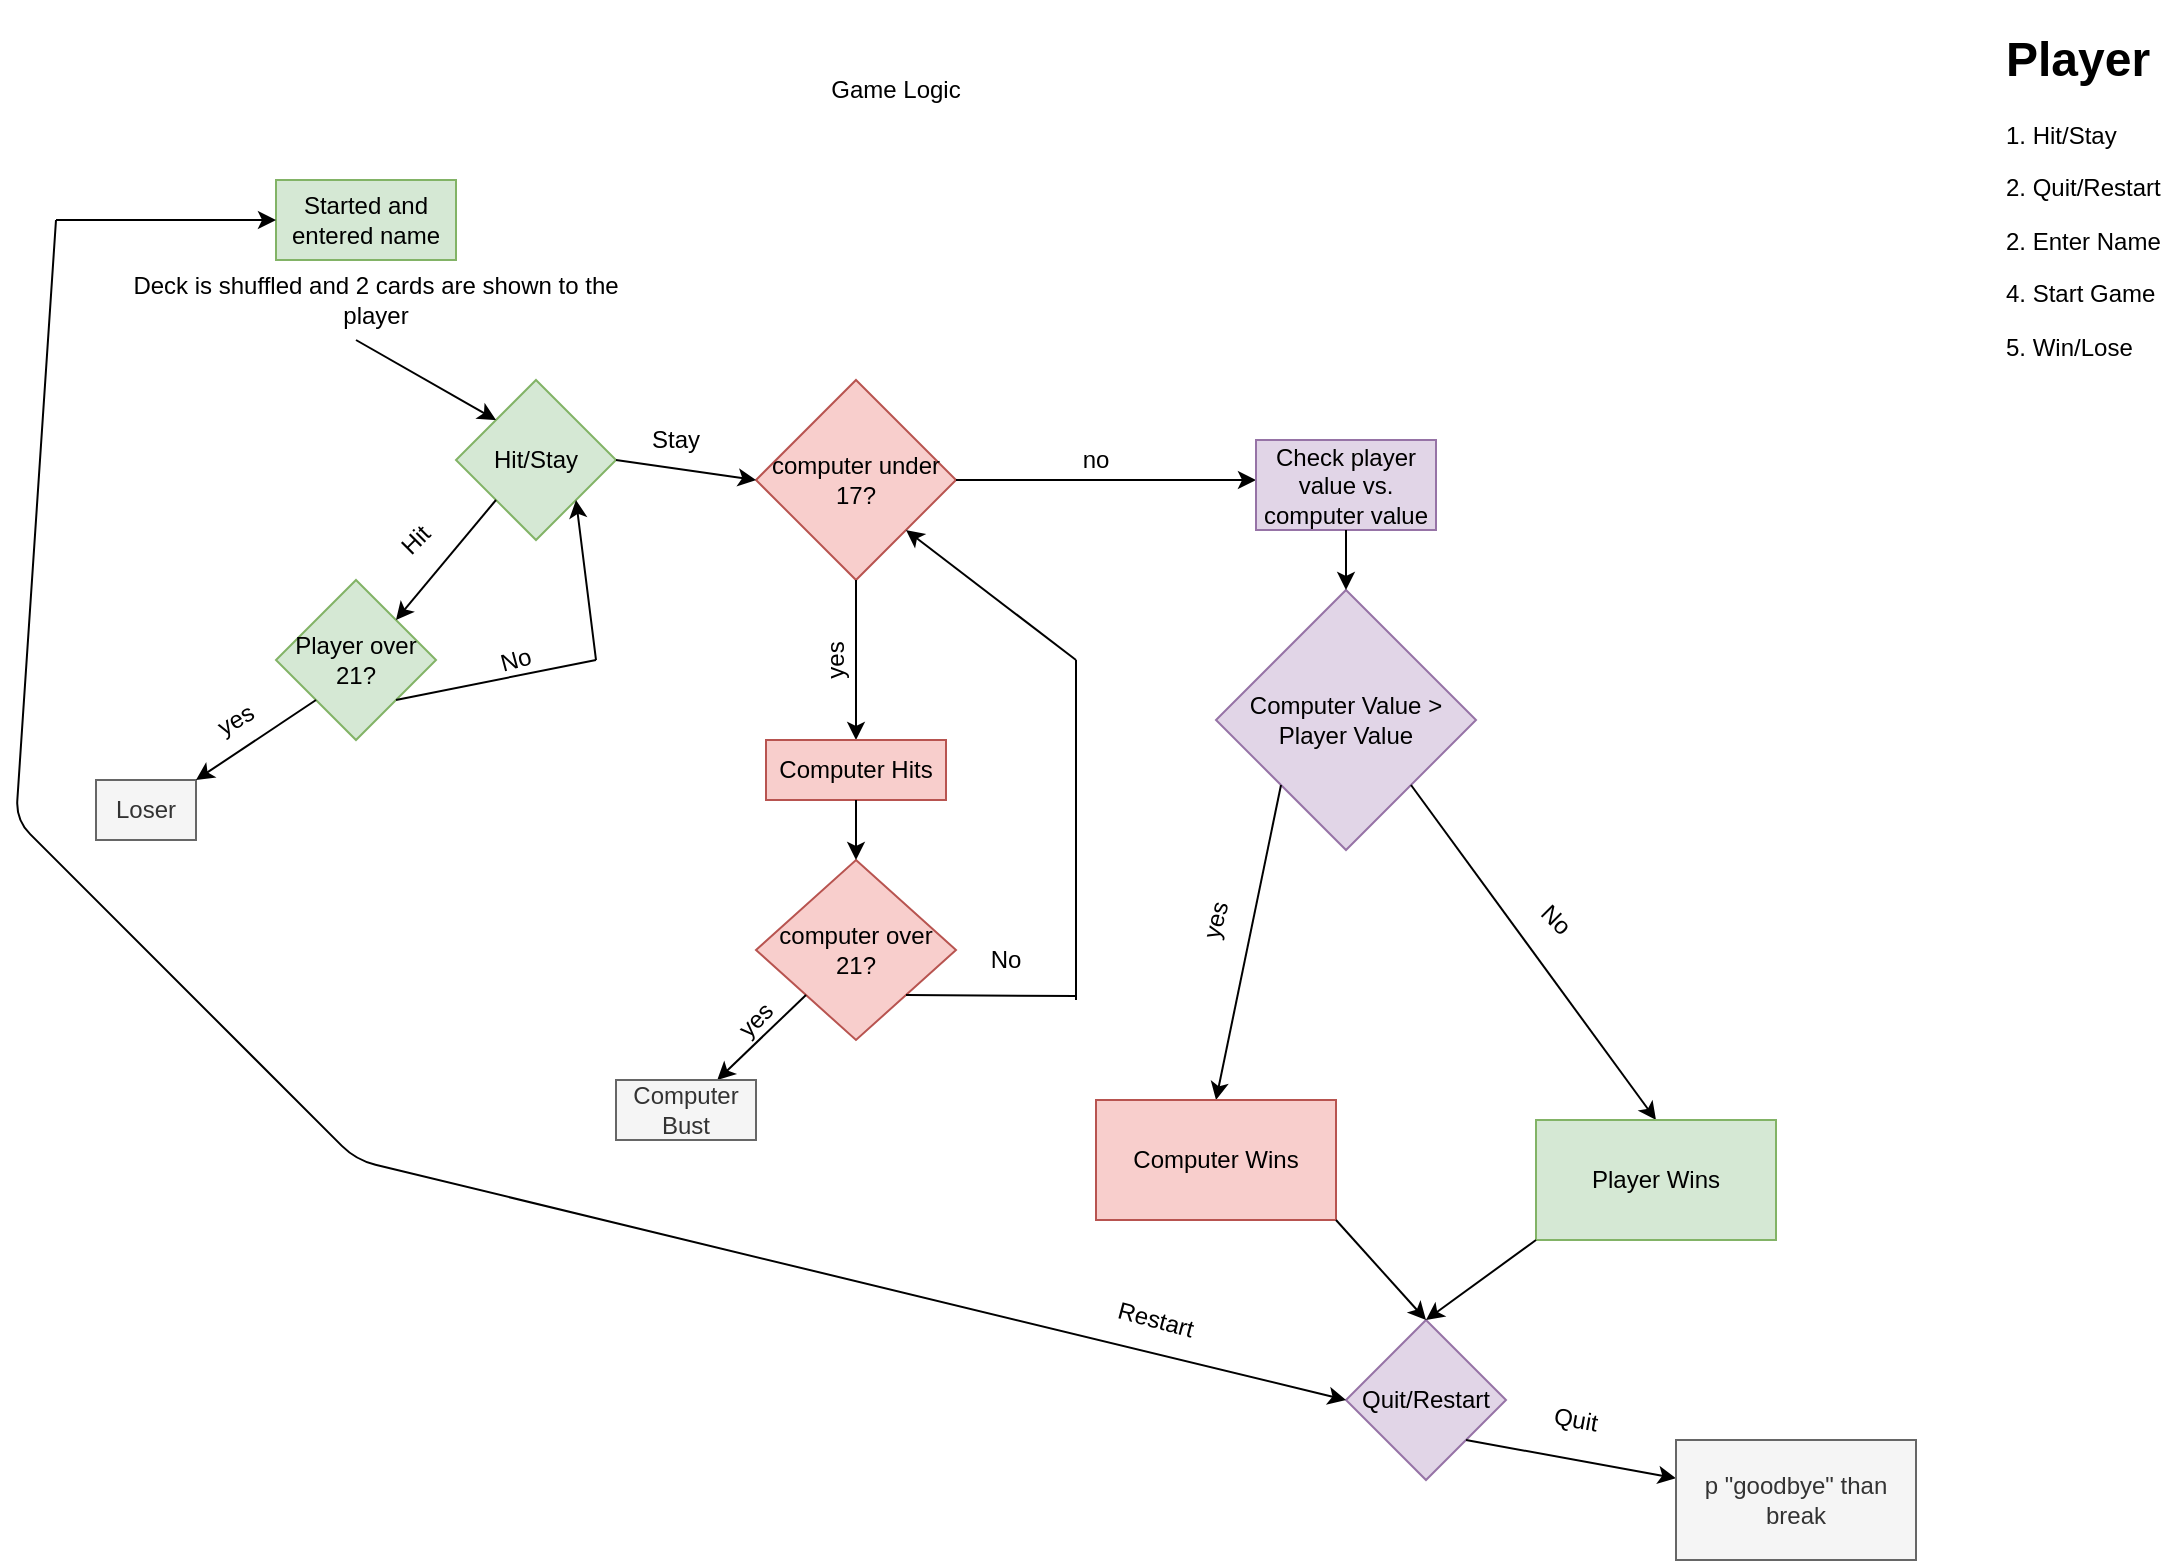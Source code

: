 <mxfile version="14.4.4" type="github">
  <diagram id="8uX7TURnTQnAotjB-WIh" name="Page-1">
    <mxGraphModel dx="2276" dy="826" grid="1" gridSize="10" guides="1" tooltips="1" connect="1" arrows="1" fold="1" page="1" pageScale="1" pageWidth="850" pageHeight="1100" math="0" shadow="0">
      <root>
        <mxCell id="0" />
        <mxCell id="1" parent="0" />
        <mxCell id="0pUtDhy98R5cYQiLwC_z-6" value="&lt;h1&gt;Player&lt;/h1&gt;&lt;p&gt;1. Hit/Stay&lt;/p&gt;&lt;p&gt;2. Quit/Restart&lt;/p&gt;&lt;p&gt;2. Enter Name&lt;/p&gt;&lt;p&gt;4. Start Game&lt;/p&gt;&lt;p&gt;5. Win/Lose&lt;/p&gt;&lt;p&gt;6. Has Bankroll&lt;/p&gt;" style="text;html=1;strokeColor=none;fillColor=none;spacing=5;spacingTop=-20;whiteSpace=wrap;overflow=hidden;rounded=0;" vertex="1" parent="1">
          <mxGeometry x="900" y="80" width="90" height="180" as="geometry" />
        </mxCell>
        <mxCell id="0pUtDhy98R5cYQiLwC_z-7" value="Hit/Stay" style="rhombus;whiteSpace=wrap;html=1;fillColor=#d5e8d4;strokeColor=#82b366;" vertex="1" parent="1">
          <mxGeometry x="130" y="260" width="80" height="80" as="geometry" />
        </mxCell>
        <mxCell id="0pUtDhy98R5cYQiLwC_z-8" value="" style="rounded=0;whiteSpace=wrap;html=1;fillColor=#d5e8d4;strokeColor=#82b366;" vertex="1" parent="1">
          <mxGeometry x="40" y="160" width="90" height="40" as="geometry" />
        </mxCell>
        <mxCell id="0pUtDhy98R5cYQiLwC_z-9" value="Started and entered name" style="text;html=1;strokeColor=#82b366;fillColor=#d5e8d4;align=center;verticalAlign=middle;whiteSpace=wrap;rounded=0;" vertex="1" parent="1">
          <mxGeometry x="40" y="160" width="90" height="40" as="geometry" />
        </mxCell>
        <mxCell id="0pUtDhy98R5cYQiLwC_z-10" value="Deck is shuffled and 2 cards are shown to the player" style="text;html=1;strokeColor=none;fillColor=none;align=center;verticalAlign=middle;whiteSpace=wrap;rounded=0;" vertex="1" parent="1">
          <mxGeometry x="-50" y="210" width="280" height="20" as="geometry" />
        </mxCell>
        <mxCell id="0pUtDhy98R5cYQiLwC_z-11" value="Quit/Restart" style="rhombus;whiteSpace=wrap;html=1;fillColor=#e1d5e7;strokeColor=#9673a6;" vertex="1" parent="1">
          <mxGeometry x="575" y="730" width="80" height="80" as="geometry" />
        </mxCell>
        <mxCell id="0pUtDhy98R5cYQiLwC_z-12" value="" style="endArrow=classic;html=1;entryX=0;entryY=0.5;entryDx=0;entryDy=0;" edge="1" parent="1" target="0pUtDhy98R5cYQiLwC_z-11">
          <mxGeometry width="50" height="50" relative="1" as="geometry">
            <mxPoint x="-70" y="180" as="sourcePoint" />
            <mxPoint x="110" y="230" as="targetPoint" />
            <Array as="points">
              <mxPoint x="-90" y="480" />
              <mxPoint x="80" y="650" />
            </Array>
          </mxGeometry>
        </mxCell>
        <mxCell id="0pUtDhy98R5cYQiLwC_z-13" value="" style="endArrow=classic;html=1;entryX=0;entryY=0;entryDx=0;entryDy=0;" edge="1" parent="1" target="0pUtDhy98R5cYQiLwC_z-7">
          <mxGeometry width="50" height="50" relative="1" as="geometry">
            <mxPoint x="80" y="240" as="sourcePoint" />
            <mxPoint x="460" y="310" as="targetPoint" />
          </mxGeometry>
        </mxCell>
        <mxCell id="0pUtDhy98R5cYQiLwC_z-14" value="Player over 21?" style="rhombus;whiteSpace=wrap;html=1;fillColor=#d5e8d4;strokeColor=#82b366;" vertex="1" parent="1">
          <mxGeometry x="40" y="360" width="80" height="80" as="geometry" />
        </mxCell>
        <mxCell id="0pUtDhy98R5cYQiLwC_z-15" value="" style="endArrow=classic;html=1;exitX=0;exitY=1;exitDx=0;exitDy=0;entryX=1;entryY=0;entryDx=0;entryDy=0;" edge="1" parent="1" source="0pUtDhy98R5cYQiLwC_z-7" target="0pUtDhy98R5cYQiLwC_z-14">
          <mxGeometry width="50" height="50" relative="1" as="geometry">
            <mxPoint x="410" y="330" as="sourcePoint" />
            <mxPoint x="460" y="280" as="targetPoint" />
          </mxGeometry>
        </mxCell>
        <mxCell id="0pUtDhy98R5cYQiLwC_z-16" value="Hit" style="text;html=1;strokeColor=none;fillColor=none;align=center;verticalAlign=middle;whiteSpace=wrap;rounded=0;rotation=-45;" vertex="1" parent="1">
          <mxGeometry x="90" y="330" width="40" height="20" as="geometry" />
        </mxCell>
        <mxCell id="0pUtDhy98R5cYQiLwC_z-17" value="Loser" style="rounded=0;whiteSpace=wrap;html=1;fillColor=#f5f5f5;strokeColor=#666666;fontColor=#333333;" vertex="1" parent="1">
          <mxGeometry x="-50" y="460" width="50" height="30" as="geometry" />
        </mxCell>
        <mxCell id="0pUtDhy98R5cYQiLwC_z-18" value="" style="endArrow=classic;html=1;exitX=0;exitY=1;exitDx=0;exitDy=0;entryX=1;entryY=0;entryDx=0;entryDy=0;" edge="1" parent="1" source="0pUtDhy98R5cYQiLwC_z-14" target="0pUtDhy98R5cYQiLwC_z-17">
          <mxGeometry width="50" height="50" relative="1" as="geometry">
            <mxPoint x="280" y="430" as="sourcePoint" />
            <mxPoint x="330" y="380" as="targetPoint" />
          </mxGeometry>
        </mxCell>
        <mxCell id="0pUtDhy98R5cYQiLwC_z-19" value="yes" style="text;html=1;strokeColor=none;fillColor=none;align=center;verticalAlign=middle;whiteSpace=wrap;rounded=0;rotation=-30;" vertex="1" parent="1">
          <mxGeometry y="420" width="40" height="20" as="geometry" />
        </mxCell>
        <mxCell id="0pUtDhy98R5cYQiLwC_z-21" value="" style="endArrow=none;html=1;exitX=1;exitY=1;exitDx=0;exitDy=0;" edge="1" parent="1" source="0pUtDhy98R5cYQiLwC_z-14">
          <mxGeometry width="50" height="50" relative="1" as="geometry">
            <mxPoint x="280" y="430" as="sourcePoint" />
            <mxPoint x="200" y="400" as="targetPoint" />
          </mxGeometry>
        </mxCell>
        <mxCell id="0pUtDhy98R5cYQiLwC_z-22" value="" style="endArrow=classic;html=1;entryX=1;entryY=1;entryDx=0;entryDy=0;" edge="1" parent="1" target="0pUtDhy98R5cYQiLwC_z-7">
          <mxGeometry width="50" height="50" relative="1" as="geometry">
            <mxPoint x="200" y="400" as="sourcePoint" />
            <mxPoint x="330" y="380" as="targetPoint" />
          </mxGeometry>
        </mxCell>
        <mxCell id="0pUtDhy98R5cYQiLwC_z-23" value="No" style="text;html=1;strokeColor=none;fillColor=none;align=center;verticalAlign=middle;whiteSpace=wrap;rounded=0;rotation=-15;" vertex="1" parent="1">
          <mxGeometry x="140" y="390" width="40" height="20" as="geometry" />
        </mxCell>
        <mxCell id="0pUtDhy98R5cYQiLwC_z-24" value="computer under 17?" style="rhombus;whiteSpace=wrap;html=1;fillColor=#f8cecc;strokeColor=#b85450;" vertex="1" parent="1">
          <mxGeometry x="280" y="260" width="100" height="100" as="geometry" />
        </mxCell>
        <mxCell id="0pUtDhy98R5cYQiLwC_z-25" value="" style="endArrow=classic;html=1;exitX=1;exitY=0.5;exitDx=0;exitDy=0;entryX=0;entryY=0.5;entryDx=0;entryDy=0;" edge="1" parent="1" source="0pUtDhy98R5cYQiLwC_z-7" target="0pUtDhy98R5cYQiLwC_z-24">
          <mxGeometry width="50" height="50" relative="1" as="geometry">
            <mxPoint x="280" y="520" as="sourcePoint" />
            <mxPoint x="330" y="470" as="targetPoint" />
          </mxGeometry>
        </mxCell>
        <mxCell id="0pUtDhy98R5cYQiLwC_z-26" value="Stay" style="text;html=1;strokeColor=none;fillColor=none;align=center;verticalAlign=middle;whiteSpace=wrap;rounded=0;" vertex="1" parent="1">
          <mxGeometry x="220" y="280" width="40" height="20" as="geometry" />
        </mxCell>
        <mxCell id="0pUtDhy98R5cYQiLwC_z-27" value="" style="endArrow=classic;html=1;exitX=0.5;exitY=1;exitDx=0;exitDy=0;" edge="1" parent="1" source="0pUtDhy98R5cYQiLwC_z-24">
          <mxGeometry width="50" height="50" relative="1" as="geometry">
            <mxPoint x="280" y="520" as="sourcePoint" />
            <mxPoint x="330" y="440" as="targetPoint" />
          </mxGeometry>
        </mxCell>
        <mxCell id="0pUtDhy98R5cYQiLwC_z-28" value="Computer Hits" style="rounded=0;whiteSpace=wrap;html=1;fillColor=#f8cecc;strokeColor=#b85450;" vertex="1" parent="1">
          <mxGeometry x="285" y="440" width="90" height="30" as="geometry" />
        </mxCell>
        <mxCell id="0pUtDhy98R5cYQiLwC_z-32" value="yes" style="text;html=1;strokeColor=none;fillColor=none;align=center;verticalAlign=middle;whiteSpace=wrap;rounded=0;rotation=-90;" vertex="1" parent="1">
          <mxGeometry x="300" y="390" width="40" height="20" as="geometry" />
        </mxCell>
        <mxCell id="0pUtDhy98R5cYQiLwC_z-33" value="" style="endArrow=classic;html=1;exitX=1;exitY=0.5;exitDx=0;exitDy=0;" edge="1" parent="1" source="0pUtDhy98R5cYQiLwC_z-24">
          <mxGeometry width="50" height="50" relative="1" as="geometry">
            <mxPoint x="440" y="320" as="sourcePoint" />
            <mxPoint x="530" y="310" as="targetPoint" />
          </mxGeometry>
        </mxCell>
        <mxCell id="0pUtDhy98R5cYQiLwC_z-34" value="no" style="text;html=1;strokeColor=none;fillColor=none;align=center;verticalAlign=middle;whiteSpace=wrap;rounded=0;" vertex="1" parent="1">
          <mxGeometry x="430" y="290" width="40" height="20" as="geometry" />
        </mxCell>
        <mxCell id="0pUtDhy98R5cYQiLwC_z-35" value="Check player value vs. computer value" style="rounded=0;whiteSpace=wrap;html=1;fillColor=#e1d5e7;strokeColor=#9673a6;" vertex="1" parent="1">
          <mxGeometry x="530" y="290" width="90" height="45" as="geometry" />
        </mxCell>
        <mxCell id="0pUtDhy98R5cYQiLwC_z-36" value="Computer Value &amp;gt; Player Value" style="rhombus;whiteSpace=wrap;html=1;fillColor=#e1d5e7;strokeColor=#9673a6;" vertex="1" parent="1">
          <mxGeometry x="510" y="365" width="130" height="130" as="geometry" />
        </mxCell>
        <mxCell id="0pUtDhy98R5cYQiLwC_z-37" value="computer over 21?" style="rhombus;whiteSpace=wrap;html=1;fillColor=#f8cecc;strokeColor=#b85450;" vertex="1" parent="1">
          <mxGeometry x="280" y="500" width="100" height="90" as="geometry" />
        </mxCell>
        <mxCell id="0pUtDhy98R5cYQiLwC_z-38" value="" style="endArrow=classic;html=1;exitX=0;exitY=1;exitDx=0;exitDy=0;" edge="1" parent="1" source="0pUtDhy98R5cYQiLwC_z-37" target="0pUtDhy98R5cYQiLwC_z-39">
          <mxGeometry width="50" height="50" relative="1" as="geometry">
            <mxPoint x="215" y="630" as="sourcePoint" />
            <mxPoint x="240" y="610" as="targetPoint" />
          </mxGeometry>
        </mxCell>
        <mxCell id="0pUtDhy98R5cYQiLwC_z-39" value="Computer Bust" style="rounded=0;whiteSpace=wrap;html=1;fillColor=#f5f5f5;strokeColor=#666666;fontColor=#333333;" vertex="1" parent="1">
          <mxGeometry x="210" y="610" width="70" height="30" as="geometry" />
        </mxCell>
        <mxCell id="0pUtDhy98R5cYQiLwC_z-40" value="" style="endArrow=classic;html=1;exitX=0.5;exitY=1;exitDx=0;exitDy=0;entryX=0.5;entryY=0;entryDx=0;entryDy=0;" edge="1" parent="1" source="0pUtDhy98R5cYQiLwC_z-28" target="0pUtDhy98R5cYQiLwC_z-37">
          <mxGeometry width="50" height="50" relative="1" as="geometry">
            <mxPoint x="280" y="500" as="sourcePoint" />
            <mxPoint x="330" y="450" as="targetPoint" />
          </mxGeometry>
        </mxCell>
        <mxCell id="0pUtDhy98R5cYQiLwC_z-41" value="" style="endArrow=none;html=1;exitX=1;exitY=1;exitDx=0;exitDy=0;" edge="1" parent="1" source="0pUtDhy98R5cYQiLwC_z-37">
          <mxGeometry width="50" height="50" relative="1" as="geometry">
            <mxPoint x="280" y="500" as="sourcePoint" />
            <mxPoint x="440" y="568" as="targetPoint" />
          </mxGeometry>
        </mxCell>
        <mxCell id="0pUtDhy98R5cYQiLwC_z-42" value="" style="endArrow=none;html=1;" edge="1" parent="1">
          <mxGeometry width="50" height="50" relative="1" as="geometry">
            <mxPoint x="440" y="570" as="sourcePoint" />
            <mxPoint x="440" y="400" as="targetPoint" />
          </mxGeometry>
        </mxCell>
        <mxCell id="0pUtDhy98R5cYQiLwC_z-43" value="" style="endArrow=classic;html=1;entryX=1;entryY=1;entryDx=0;entryDy=0;" edge="1" parent="1" target="0pUtDhy98R5cYQiLwC_z-24">
          <mxGeometry width="50" height="50" relative="1" as="geometry">
            <mxPoint x="440" y="400" as="sourcePoint" />
            <mxPoint x="330" y="450" as="targetPoint" />
          </mxGeometry>
        </mxCell>
        <mxCell id="0pUtDhy98R5cYQiLwC_z-44" value="yes" style="text;html=1;strokeColor=none;fillColor=none;align=center;verticalAlign=middle;whiteSpace=wrap;rounded=0;rotation=-45;" vertex="1" parent="1">
          <mxGeometry x="260" y="570" width="40" height="20" as="geometry" />
        </mxCell>
        <mxCell id="0pUtDhy98R5cYQiLwC_z-45" value="No" style="text;html=1;strokeColor=none;fillColor=none;align=center;verticalAlign=middle;whiteSpace=wrap;rounded=0;" vertex="1" parent="1">
          <mxGeometry x="385" y="540" width="40" height="20" as="geometry" />
        </mxCell>
        <mxCell id="0pUtDhy98R5cYQiLwC_z-46" value="" style="endArrow=classic;html=1;exitX=0.5;exitY=1;exitDx=0;exitDy=0;entryX=0.5;entryY=0;entryDx=0;entryDy=0;" edge="1" parent="1" source="0pUtDhy98R5cYQiLwC_z-35" target="0pUtDhy98R5cYQiLwC_z-36">
          <mxGeometry width="50" height="50" relative="1" as="geometry">
            <mxPoint x="280" y="480" as="sourcePoint" />
            <mxPoint x="330" y="430" as="targetPoint" />
          </mxGeometry>
        </mxCell>
        <mxCell id="0pUtDhy98R5cYQiLwC_z-47" value="" style="endArrow=classic;html=1;exitX=1;exitY=1;exitDx=0;exitDy=0;entryX=0.5;entryY=0;entryDx=0;entryDy=0;" edge="1" parent="1" source="0pUtDhy98R5cYQiLwC_z-36" target="0pUtDhy98R5cYQiLwC_z-50">
          <mxGeometry width="50" height="50" relative="1" as="geometry">
            <mxPoint x="280" y="480" as="sourcePoint" />
            <mxPoint x="640" y="520" as="targetPoint" />
          </mxGeometry>
        </mxCell>
        <mxCell id="0pUtDhy98R5cYQiLwC_z-48" value="" style="endArrow=classic;html=1;exitX=0;exitY=1;exitDx=0;exitDy=0;entryX=0.5;entryY=0;entryDx=0;entryDy=0;" edge="1" parent="1" source="0pUtDhy98R5cYQiLwC_z-36" target="0pUtDhy98R5cYQiLwC_z-49">
          <mxGeometry width="50" height="50" relative="1" as="geometry">
            <mxPoint x="280" y="480" as="sourcePoint" />
            <mxPoint x="520" y="520" as="targetPoint" />
          </mxGeometry>
        </mxCell>
        <mxCell id="0pUtDhy98R5cYQiLwC_z-49" value="Computer Wins" style="rounded=0;whiteSpace=wrap;html=1;fillColor=#f8cecc;strokeColor=#b85450;" vertex="1" parent="1">
          <mxGeometry x="450" y="620" width="120" height="60" as="geometry" />
        </mxCell>
        <mxCell id="0pUtDhy98R5cYQiLwC_z-50" value="Player Wins" style="rounded=0;whiteSpace=wrap;html=1;fillColor=#d5e8d4;strokeColor=#82b366;" vertex="1" parent="1">
          <mxGeometry x="670" y="630" width="120" height="60" as="geometry" />
        </mxCell>
        <mxCell id="0pUtDhy98R5cYQiLwC_z-51" value="yes" style="text;html=1;strokeColor=none;fillColor=none;align=center;verticalAlign=middle;whiteSpace=wrap;rounded=0;rotation=-75;" vertex="1" parent="1">
          <mxGeometry x="490" y="520" width="40" height="20" as="geometry" />
        </mxCell>
        <mxCell id="0pUtDhy98R5cYQiLwC_z-52" value="No" style="text;html=1;strokeColor=none;fillColor=none;align=center;verticalAlign=middle;whiteSpace=wrap;rounded=0;rotation=45;" vertex="1" parent="1">
          <mxGeometry x="660" y="520" width="40" height="20" as="geometry" />
        </mxCell>
        <mxCell id="0pUtDhy98R5cYQiLwC_z-53" value="" style="endArrow=classic;html=1;exitX=1;exitY=1;exitDx=0;exitDy=0;entryX=0.5;entryY=0;entryDx=0;entryDy=0;" edge="1" parent="1" source="0pUtDhy98R5cYQiLwC_z-49" target="0pUtDhy98R5cYQiLwC_z-11">
          <mxGeometry width="50" height="50" relative="1" as="geometry">
            <mxPoint x="280" y="490" as="sourcePoint" />
            <mxPoint x="330" y="440" as="targetPoint" />
          </mxGeometry>
        </mxCell>
        <mxCell id="0pUtDhy98R5cYQiLwC_z-54" value="" style="endArrow=classic;html=1;exitX=0;exitY=1;exitDx=0;exitDy=0;entryX=0.5;entryY=0;entryDx=0;entryDy=0;" edge="1" parent="1" source="0pUtDhy98R5cYQiLwC_z-50" target="0pUtDhy98R5cYQiLwC_z-11">
          <mxGeometry width="50" height="50" relative="1" as="geometry">
            <mxPoint x="280" y="490" as="sourcePoint" />
            <mxPoint x="330" y="440" as="targetPoint" />
          </mxGeometry>
        </mxCell>
        <mxCell id="0pUtDhy98R5cYQiLwC_z-55" value="" style="endArrow=classic;html=1;entryX=0;entryY=0.5;entryDx=0;entryDy=0;" edge="1" parent="1" target="0pUtDhy98R5cYQiLwC_z-9">
          <mxGeometry width="50" height="50" relative="1" as="geometry">
            <mxPoint x="-70" y="180" as="sourcePoint" />
            <mxPoint x="330" y="500" as="targetPoint" />
          </mxGeometry>
        </mxCell>
        <mxCell id="0pUtDhy98R5cYQiLwC_z-56" value="" style="endArrow=classic;html=1;exitX=1;exitY=1;exitDx=0;exitDy=0;" edge="1" parent="1" source="0pUtDhy98R5cYQiLwC_z-11" target="0pUtDhy98R5cYQiLwC_z-57">
          <mxGeometry width="50" height="50" relative="1" as="geometry">
            <mxPoint x="280" y="600" as="sourcePoint" />
            <mxPoint x="690" y="800" as="targetPoint" />
          </mxGeometry>
        </mxCell>
        <mxCell id="0pUtDhy98R5cYQiLwC_z-57" value="p &quot;goodbye&quot; than break" style="rounded=0;whiteSpace=wrap;html=1;fillColor=#f5f5f5;strokeColor=#666666;fontColor=#333333;" vertex="1" parent="1">
          <mxGeometry x="740" y="790" width="120" height="60" as="geometry" />
        </mxCell>
        <mxCell id="0pUtDhy98R5cYQiLwC_z-58" value="Quit" style="text;html=1;strokeColor=none;fillColor=none;align=center;verticalAlign=middle;whiteSpace=wrap;rounded=0;rotation=10;" vertex="1" parent="1">
          <mxGeometry x="670" y="770" width="40" height="20" as="geometry" />
        </mxCell>
        <mxCell id="0pUtDhy98R5cYQiLwC_z-59" value="Restart" style="text;html=1;strokeColor=none;fillColor=none;align=center;verticalAlign=middle;whiteSpace=wrap;rounded=0;rotation=15;" vertex="1" parent="1">
          <mxGeometry x="460" y="720" width="40" height="20" as="geometry" />
        </mxCell>
        <mxCell id="0pUtDhy98R5cYQiLwC_z-60" value="Game Logic" style="text;html=1;strokeColor=none;fillColor=none;align=center;verticalAlign=middle;whiteSpace=wrap;rounded=0;" vertex="1" parent="1">
          <mxGeometry x="280" y="90" width="140" height="50" as="geometry" />
        </mxCell>
      </root>
    </mxGraphModel>
  </diagram>
</mxfile>
